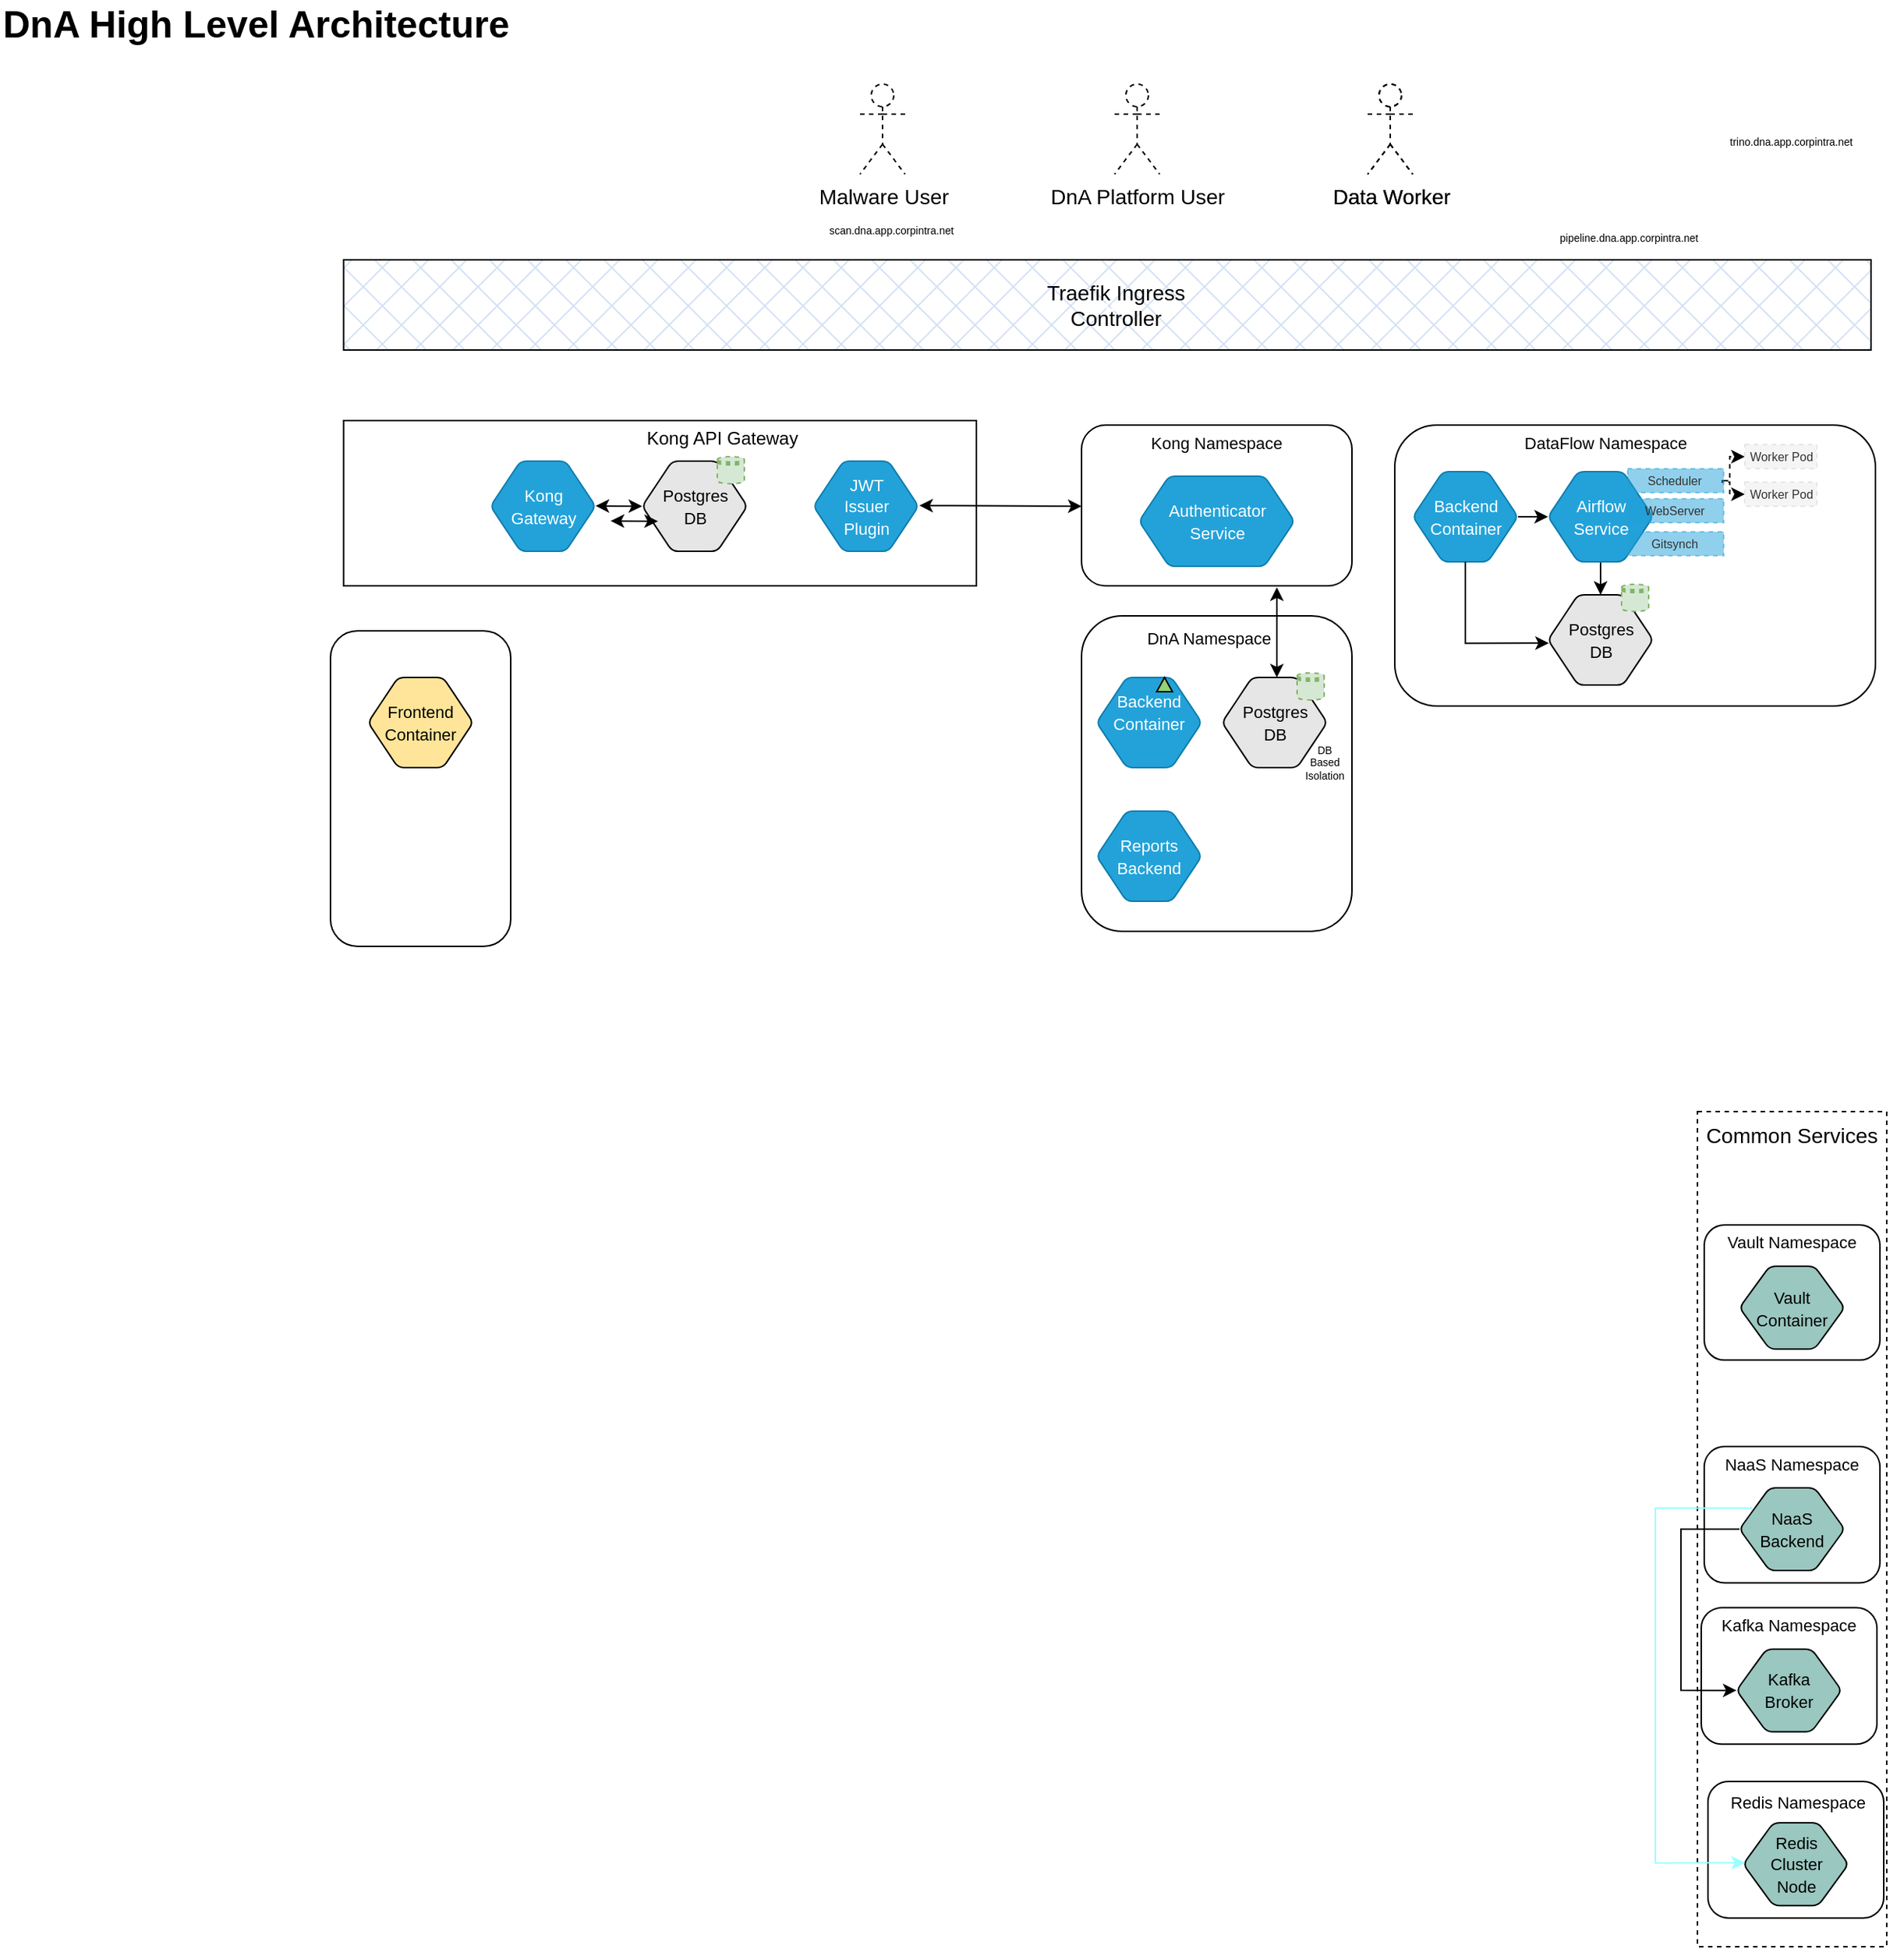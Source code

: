 <mxfile version="26.2.14">
  <diagram name="Page-1" id="-J5B05f3HgKwEMItQhWp">
    <mxGraphModel dx="1131" dy="684" grid="1" gridSize="10" guides="1" tooltips="1" connect="1" arrows="1" fold="1" page="1" pageScale="1" pageWidth="827" pageHeight="1169" math="0" shadow="0">
      <root>
        <mxCell id="0" />
        <mxCell id="1" parent="0" />
        <mxCell id="bbSI7N7z66_PzIwSuyZO-147" value="" style="rounded=1;whiteSpace=wrap;html=1;" vertex="1" parent="1">
          <mxGeometry x="938.5" y="293" width="320" height="187" as="geometry" />
        </mxCell>
        <mxCell id="bbSI7N7z66_PzIwSuyZO-57" value="" style="rounded=0;whiteSpace=wrap;html=1;strokeColor=light-dark(#000000,#0B540F);" vertex="1" parent="1">
          <mxGeometry x="238.75" y="290" width="421.25" height="110" as="geometry" />
        </mxCell>
        <mxCell id="bbSI7N7z66_PzIwSuyZO-1" value="&lt;b style=&quot;font-size: 25px;&quot;&gt;DnA High Level Architecture&lt;/b&gt;" style="text;html=1;strokeColor=none;fillColor=none;align=left;verticalAlign=middle;whiteSpace=wrap;rounded=0;fontColor=#000000;fontSize=25;" vertex="1" parent="1">
          <mxGeometry x="10" y="10" width="375" height="30" as="geometry" />
        </mxCell>
        <mxCell id="bbSI7N7z66_PzIwSuyZO-2" value="" style="group;dashed=1;" vertex="1" connectable="0" parent="1">
          <mxGeometry x="1140" y="750" width="136.5" height="556" as="geometry" />
        </mxCell>
        <mxCell id="bbSI7N7z66_PzIwSuyZO-3" value="" style="rounded=0;whiteSpace=wrap;html=1;fontSize=14;fontColor=#000000;strokeColor=#000000;fillColor=none;dashed=1;" vertex="1" parent="bbSI7N7z66_PzIwSuyZO-2">
          <mxGeometry width="126" height="556" as="geometry" />
        </mxCell>
        <mxCell id="bbSI7N7z66_PzIwSuyZO-4" value="Common Services" style="text;html=1;strokeColor=none;fillColor=none;align=center;verticalAlign=middle;whiteSpace=wrap;rounded=0;fontSize=14;fontColor=#000000;" vertex="1" parent="bbSI7N7z66_PzIwSuyZO-2">
          <mxGeometry x="2" y="2.719" width="122" height="27.525" as="geometry" />
        </mxCell>
        <mxCell id="bbSI7N7z66_PzIwSuyZO-5" value="" style="rounded=1;whiteSpace=wrap;html=1;" vertex="1" parent="bbSI7N7z66_PzIwSuyZO-2">
          <mxGeometry x="4.5" y="75.521" width="117" height="89.914" as="geometry" />
        </mxCell>
        <mxCell id="bbSI7N7z66_PzIwSuyZO-6" value="Vault Namespace" style="text;html=1;strokeColor=none;fillColor=none;align=center;verticalAlign=middle;whiteSpace=wrap;rounded=0;fontSize=11;fontColor=#000000;" vertex="1" parent="bbSI7N7z66_PzIwSuyZO-2">
          <mxGeometry x="-7" y="73.686" width="140" height="27.525" as="geometry" />
        </mxCell>
        <mxCell id="bbSI7N7z66_PzIwSuyZO-7" value="" style="group" vertex="1" connectable="0" parent="bbSI7N7z66_PzIwSuyZO-2">
          <mxGeometry x="28" y="103.046" width="70" height="55.05" as="geometry" />
        </mxCell>
        <object c4Container="FECOntainer" label="&lt;font style=&quot;font-size: 16px&quot;&gt;&lt;b&gt;%c4Type%&lt;/font&gt;&lt;div&gt;[%c4Container%:&amp;nbsp;%c4Technology%]&lt;/div&gt;&lt;br&gt;&lt;div&gt;&lt;font style=&quot;font-size: 11px&quot;&gt;&lt;font color=&quot;#E6E6E6&quot;&gt;%c4Description%&lt;/font&gt;&lt;/div&gt;" id="bbSI7N7z66_PzIwSuyZO-8">
          <mxCell style="shape=hexagon;size=20;perimeter=hexagonPerimeter2;whiteSpace=wrap;html=1;fixedSize=1;rounded=1;labelBackgroundColor=none;fillColor=#9AC7BF;fontSize=12;fontColor=#ffffff;align=center;strokeColor=#000000;metaEdit=1;points=[[0.5,0,0],[1,0.25,0],[1,0.5,0],[1,0.75,0],[0.5,1,0],[0,0.75,0],[0,0.5,0],[0,0.25,0]];resizable=1;arcSize=8;noLabel=1;container=0;" vertex="1" parent="bbSI7N7z66_PzIwSuyZO-7">
            <mxGeometry width="70" height="55.05" as="geometry" />
          </mxCell>
        </object>
        <mxCell id="bbSI7N7z66_PzIwSuyZO-9" value="&lt;font style=&quot;font-size: 11px;&quot;&gt;Vault Container&lt;/font&gt;" style="text;html=1;strokeColor=none;fillColor=none;align=center;verticalAlign=middle;whiteSpace=wrap;rounded=0;container=0;fontColor=#000000;" vertex="1" parent="bbSI7N7z66_PzIwSuyZO-7">
          <mxGeometry x="5" y="13.762" width="60" height="27.525" as="geometry" />
        </mxCell>
        <mxCell id="bbSI7N7z66_PzIwSuyZO-10" value="" style="rounded=1;whiteSpace=wrap;html=1;" vertex="1" parent="bbSI7N7z66_PzIwSuyZO-2">
          <mxGeometry x="4.5" y="222.95" width="117" height="90.832" as="geometry" />
        </mxCell>
        <mxCell id="bbSI7N7z66_PzIwSuyZO-11" value="NaaS Namespace" style="text;html=1;strokeColor=none;fillColor=none;align=center;verticalAlign=middle;whiteSpace=wrap;rounded=0;fontSize=11;fontColor=#000000;" vertex="1" parent="bbSI7N7z66_PzIwSuyZO-2">
          <mxGeometry x="-7" y="221.116" width="140" height="27.525" as="geometry" />
        </mxCell>
        <mxCell id="bbSI7N7z66_PzIwSuyZO-12" value="" style="group" vertex="1" connectable="0" parent="bbSI7N7z66_PzIwSuyZO-2">
          <mxGeometry x="28" y="250.475" width="70" height="55.05" as="geometry" />
        </mxCell>
        <object c4Container="FECOntainer" label="&lt;font style=&quot;font-size: 16px&quot;&gt;&lt;b&gt;%c4Type%&lt;/font&gt;&lt;div&gt;[%c4Container%:&amp;nbsp;%c4Technology%]&lt;/div&gt;&lt;br&gt;&lt;div&gt;&lt;font style=&quot;font-size: 11px&quot;&gt;&lt;font color=&quot;#E6E6E6&quot;&gt;%c4Description%&lt;/font&gt;&lt;/div&gt;" id="bbSI7N7z66_PzIwSuyZO-13">
          <mxCell style="shape=hexagon;size=20;perimeter=hexagonPerimeter2;whiteSpace=wrap;html=1;fixedSize=1;rounded=1;labelBackgroundColor=none;fillColor=#9AC7BF;fontSize=12;fontColor=#ffffff;align=center;strokeColor=#000000;metaEdit=1;points=[[0.5,0,0],[1,0.25,0],[1,0.5,0],[1,0.75,0],[0.5,1,0],[0,0.75,0],[0,0.5,0],[0,0.25,0]];resizable=1;arcSize=8;noLabel=1;container=0;" vertex="1" parent="bbSI7N7z66_PzIwSuyZO-12">
            <mxGeometry width="70" height="55.05" as="geometry" />
          </mxCell>
        </object>
        <mxCell id="bbSI7N7z66_PzIwSuyZO-14" value="&lt;font style=&quot;font-size: 11px;&quot;&gt;NaaS Backend&lt;/font&gt;" style="text;html=1;strokeColor=none;fillColor=none;align=center;verticalAlign=middle;whiteSpace=wrap;rounded=0;container=0;fontColor=#000000;" vertex="1" parent="bbSI7N7z66_PzIwSuyZO-12">
          <mxGeometry x="5" y="13.762" width="60" height="27.525" as="geometry" />
        </mxCell>
        <mxCell id="bbSI7N7z66_PzIwSuyZO-15" value="" style="rounded=1;whiteSpace=wrap;html=1;" vertex="1" parent="bbSI7N7z66_PzIwSuyZO-2">
          <mxGeometry x="2.5" y="330.297" width="117" height="90.832" as="geometry" />
        </mxCell>
        <mxCell id="bbSI7N7z66_PzIwSuyZO-16" value="Kafka Namespace" style="text;html=1;strokeColor=none;fillColor=none;align=center;verticalAlign=middle;whiteSpace=wrap;rounded=0;fontSize=11;fontColor=#000000;" vertex="1" parent="bbSI7N7z66_PzIwSuyZO-2">
          <mxGeometry x="-9" y="328.462" width="140" height="27.525" as="geometry" />
        </mxCell>
        <mxCell id="bbSI7N7z66_PzIwSuyZO-17" value="" style="group" vertex="1" connectable="0" parent="bbSI7N7z66_PzIwSuyZO-2">
          <mxGeometry x="26" y="357.822" width="70" height="55.05" as="geometry" />
        </mxCell>
        <object c4Container="FECOntainer" label="&lt;font style=&quot;font-size: 16px&quot;&gt;&lt;b&gt;%c4Type%&lt;/font&gt;&lt;div&gt;[%c4Container%:&amp;nbsp;%c4Technology%]&lt;/div&gt;&lt;br&gt;&lt;div&gt;&lt;font style=&quot;font-size: 11px&quot;&gt;&lt;font color=&quot;#E6E6E6&quot;&gt;%c4Description%&lt;/font&gt;&lt;/div&gt;" id="bbSI7N7z66_PzIwSuyZO-18">
          <mxCell style="shape=hexagon;size=20;perimeter=hexagonPerimeter2;whiteSpace=wrap;html=1;fixedSize=1;rounded=1;labelBackgroundColor=none;fillColor=#9AC7BF;fontSize=12;fontColor=#ffffff;align=center;strokeColor=#000000;metaEdit=1;points=[[0.5,0,0],[1,0.25,0],[1,0.5,0],[1,0.75,0],[0.5,1,0],[0,0.75,0],[0,0.5,0],[0,0.25,0]];resizable=1;arcSize=8;noLabel=1;container=0;" vertex="1" parent="bbSI7N7z66_PzIwSuyZO-17">
            <mxGeometry width="70" height="55.05" as="geometry" />
          </mxCell>
        </object>
        <mxCell id="bbSI7N7z66_PzIwSuyZO-19" value="&lt;font style=&quot;font-size: 11px;&quot;&gt;Kafka Broker&lt;/font&gt;" style="text;html=1;strokeColor=none;fillColor=none;align=center;verticalAlign=middle;whiteSpace=wrap;rounded=0;container=0;fontColor=#000000;" vertex="1" parent="bbSI7N7z66_PzIwSuyZO-17">
          <mxGeometry x="5" y="13.762" width="60" height="27.525" as="geometry" />
        </mxCell>
        <mxCell id="bbSI7N7z66_PzIwSuyZO-20" style="edgeStyle=orthogonalEdgeStyle;rounded=0;orthogonalLoop=1;jettySize=auto;html=1;entryX=0;entryY=0.5;entryDx=0;entryDy=0;fontSize=14;fontColor=#000000;exitX=0;exitY=0.5;exitDx=0;exitDy=0;exitPerimeter=0;entryPerimeter=0;" edge="1" parent="bbSI7N7z66_PzIwSuyZO-2" source="bbSI7N7z66_PzIwSuyZO-13" target="bbSI7N7z66_PzIwSuyZO-18">
          <mxGeometry relative="1" as="geometry">
            <Array as="points">
              <mxPoint x="-11" y="278" />
              <mxPoint x="-11" y="385" />
            </Array>
          </mxGeometry>
        </mxCell>
        <mxCell id="bbSI7N7z66_PzIwSuyZO-21" value="" style="rounded=1;whiteSpace=wrap;html=1;" vertex="1" parent="bbSI7N7z66_PzIwSuyZO-2">
          <mxGeometry x="7" y="445.997" width="117" height="90.832" as="geometry" />
        </mxCell>
        <mxCell id="bbSI7N7z66_PzIwSuyZO-22" value="" style="group" vertex="1" connectable="0" parent="bbSI7N7z66_PzIwSuyZO-2">
          <mxGeometry x="30.5" y="473.522" width="70" height="55.05" as="geometry" />
        </mxCell>
        <object c4Container="FECOntainer" label="&lt;font style=&quot;font-size: 16px&quot;&gt;&lt;b&gt;%c4Type%&lt;/font&gt;&lt;div&gt;[%c4Container%:&amp;nbsp;%c4Technology%]&lt;/div&gt;&lt;br&gt;&lt;div&gt;&lt;font style=&quot;font-size: 11px&quot;&gt;&lt;font color=&quot;#E6E6E6&quot;&gt;%c4Description%&lt;/font&gt;&lt;/div&gt;" id="bbSI7N7z66_PzIwSuyZO-23">
          <mxCell style="shape=hexagon;size=20;perimeter=hexagonPerimeter2;whiteSpace=wrap;html=1;fixedSize=1;rounded=1;labelBackgroundColor=none;fillColor=#9AC7BF;fontSize=12;fontColor=#ffffff;align=center;strokeColor=#000000;metaEdit=1;points=[[0.5,0,0],[1,0.25,0],[1,0.5,0],[1,0.75,0],[0.5,1,0],[0,0.75,0],[0,0.5,0],[0,0.25,0]];resizable=1;arcSize=8;noLabel=1;container=0;" vertex="1" parent="bbSI7N7z66_PzIwSuyZO-22">
            <mxGeometry width="70" height="55.05" as="geometry" />
          </mxCell>
        </object>
        <mxCell id="bbSI7N7z66_PzIwSuyZO-24" value="&lt;font style=&quot;font-size: 11px;&quot;&gt;Redis Cluster Node&lt;/font&gt;" style="text;html=1;strokeColor=none;fillColor=none;align=center;verticalAlign=middle;whiteSpace=wrap;rounded=0;container=0;fontColor=#000000;" vertex="1" parent="bbSI7N7z66_PzIwSuyZO-22">
          <mxGeometry x="5" y="13.762" width="60" height="27.525" as="geometry" />
        </mxCell>
        <mxCell id="bbSI7N7z66_PzIwSuyZO-25" value="Redis Namespace" style="text;html=1;strokeColor=none;fillColor=none;align=center;verticalAlign=middle;whiteSpace=wrap;rounded=0;fontSize=11;fontColor=#000000;" vertex="1" parent="bbSI7N7z66_PzIwSuyZO-2">
          <mxGeometry x="-3.5" y="445.992" width="140" height="27.525" as="geometry" />
        </mxCell>
        <mxCell id="bbSI7N7z66_PzIwSuyZO-26" style="edgeStyle=orthogonalEdgeStyle;rounded=0;orthogonalLoop=1;jettySize=auto;html=1;exitX=0.11;exitY=0.225;exitDx=0;exitDy=0;entryX=0.017;entryY=0.484;entryDx=0;entryDy=0;fontSize=7;strokeColor=#99FFFF;entryPerimeter=0;exitPerimeter=0;" edge="1" parent="bbSI7N7z66_PzIwSuyZO-2" source="bbSI7N7z66_PzIwSuyZO-13" target="bbSI7N7z66_PzIwSuyZO-23">
          <mxGeometry relative="1" as="geometry">
            <Array as="points">
              <mxPoint x="36" y="264" />
              <mxPoint x="-28" y="264" />
              <mxPoint x="-28" y="500" />
            </Array>
          </mxGeometry>
        </mxCell>
        <mxCell id="bbSI7N7z66_PzIwSuyZO-41" value="" style="group" vertex="1" connectable="0" parent="1">
          <mxGeometry x="238.75" y="183" width="1028.5" height="60" as="geometry" />
        </mxCell>
        <mxCell id="bbSI7N7z66_PzIwSuyZO-42" value="Tra" style="rounded=0;whiteSpace=wrap;html=1;fontSize=11;fontColor=#FFFFFF;fillColor=#D4E1F5;fillStyle=cross-hatch;" vertex="1" parent="bbSI7N7z66_PzIwSuyZO-41">
          <mxGeometry width="1016.798" height="60" as="geometry" />
        </mxCell>
        <mxCell id="bbSI7N7z66_PzIwSuyZO-43" value="&lt;font color=&quot;#000000&quot; style=&quot;font-size: 14px;&quot;&gt;Traefik Ingress Controller&lt;/font&gt;" style="text;html=1;strokeColor=none;fillColor=none;align=center;verticalAlign=middle;whiteSpace=wrap;rounded=0;fontSize=14;fontColor=#FFFFFF;" vertex="1" parent="bbSI7N7z66_PzIwSuyZO-41">
          <mxGeometry x="440.476" y="15" width="147.549" height="30" as="geometry" />
        </mxCell>
        <mxCell id="bbSI7N7z66_PzIwSuyZO-44" value="" style="group" vertex="1" connectable="0" parent="1">
          <mxGeometry x="582.5" y="66" width="368" height="60" as="geometry" />
        </mxCell>
        <mxCell id="bbSI7N7z66_PzIwSuyZO-45" value="DnA Platform User" style="shape=umlActor;verticalLabelPosition=bottom;verticalAlign=top;html=1;outlineConnect=0;dashed=1;fontSize=14;fontColor=#000000;strokeColor=#000000;fillColor=none;" vertex="1" parent="bbSI7N7z66_PzIwSuyZO-44">
          <mxGeometry x="169.5" width="30" height="60" as="geometry" />
        </mxCell>
        <mxCell id="bbSI7N7z66_PzIwSuyZO-46" value="Data Worker" style="shape=umlActor;verticalLabelPosition=bottom;verticalAlign=top;html=1;outlineConnect=0;dashed=1;fontSize=14;fontColor=#000000;strokeColor=#000000;fillColor=none;" vertex="1" parent="bbSI7N7z66_PzIwSuyZO-44">
          <mxGeometry x="338" width="30" height="60" as="geometry" />
        </mxCell>
        <mxCell id="bbSI7N7z66_PzIwSuyZO-47" value="Malware User" style="shape=umlActor;verticalLabelPosition=bottom;verticalAlign=top;html=1;outlineConnect=0;dashed=1;fontSize=14;fontColor=#000000;strokeColor=#000000;fillColor=none;" vertex="1" parent="bbSI7N7z66_PzIwSuyZO-44">
          <mxGeometry width="30" height="60" as="geometry" />
        </mxCell>
        <mxCell id="bbSI7N7z66_PzIwSuyZO-49" value="pipeline.dna.app.corpintra.net" style="text;html=1;strokeColor=none;fillColor=none;align=center;verticalAlign=middle;whiteSpace=wrap;rounded=0;fontSize=7;" vertex="1" parent="1">
          <mxGeometry x="1077" y="159.67" width="35" height="18" as="geometry" />
        </mxCell>
        <mxCell id="bbSI7N7z66_PzIwSuyZO-51" value="trino.dna.app.corpintra.net" style="text;html=1;strokeColor=none;fillColor=none;align=center;verticalAlign=middle;whiteSpace=wrap;rounded=0;fontSize=7;" vertex="1" parent="1">
          <mxGeometry x="1185" y="96" width="35" height="18" as="geometry" />
        </mxCell>
        <mxCell id="bbSI7N7z66_PzIwSuyZO-52" value="scan.dna.app.corpintra.net" style="text;html=1;strokeColor=none;fillColor=none;align=center;verticalAlign=middle;whiteSpace=wrap;rounded=0;fontSize=7;" vertex="1" parent="1">
          <mxGeometry x="586" y="155" width="35" height="18" as="geometry" />
        </mxCell>
        <mxCell id="bbSI7N7z66_PzIwSuyZO-40" value="" style="group" vertex="1" connectable="0" parent="1">
          <mxGeometry x="540" y="290" width="206" height="93" as="geometry" />
        </mxCell>
        <mxCell id="bbSI7N7z66_PzIwSuyZO-31" value="" style="group" vertex="1" connectable="0" parent="bbSI7N7z66_PzIwSuyZO-40">
          <mxGeometry x="11.5" y="27" width="70" height="60" as="geometry" />
        </mxCell>
        <object c4Container="FECOntainer" label="&lt;font style=&quot;font-size: 16px&quot;&gt;&lt;b&gt;%c4Type%&lt;/font&gt;&lt;div&gt;[%c4Container%:&amp;nbsp;%c4Technology%]&lt;/div&gt;&lt;br&gt;&lt;div&gt;&lt;font style=&quot;font-size: 11px&quot;&gt;&lt;font color=&quot;#E6E6E6&quot;&gt;%c4Description%&lt;/font&gt;&lt;/div&gt;" id="bbSI7N7z66_PzIwSuyZO-32">
          <mxCell style="shape=hexagon;size=20;perimeter=hexagonPerimeter2;whiteSpace=wrap;html=1;fixedSize=1;rounded=1;labelBackgroundColor=none;fillColor=#23A2D9;fontSize=12;fontColor=#ffffff;align=center;strokeColor=#0E7DAD;metaEdit=1;points=[[0.5,0,0],[1,0.25,0],[1,0.5,0],[1,0.75,0],[0.5,1,0],[0,0.75,0],[0,0.5,0],[0,0.25,0]];resizable=1;arcSize=8;noLabel=1;" vertex="1" parent="bbSI7N7z66_PzIwSuyZO-31">
            <mxGeometry width="70" height="60" as="geometry" />
          </mxCell>
        </object>
        <mxCell id="bbSI7N7z66_PzIwSuyZO-33" value="&lt;font color=&quot;#ffffff&quot;&gt;&lt;span style=&quot;font-size: 11px;&quot;&gt;JWT&lt;br&gt;&lt;/span&gt;&lt;/font&gt;&lt;div&gt;&lt;font color=&quot;#ffffff&quot;&gt;&lt;span style=&quot;font-size: 11px;&quot;&gt;Issuer&lt;/span&gt;&lt;/font&gt;&lt;/div&gt;&lt;div&gt;&lt;font color=&quot;#ffffff&quot;&gt;&lt;span style=&quot;font-size: 11px;&quot;&gt;Plugin&lt;/span&gt;&lt;/font&gt;&lt;/div&gt;" style="text;html=1;strokeColor=none;fillColor=none;align=center;verticalAlign=middle;whiteSpace=wrap;rounded=0;" vertex="1" parent="bbSI7N7z66_PzIwSuyZO-31">
          <mxGeometry x="5" y="15" width="60" height="30" as="geometry" />
        </mxCell>
        <mxCell id="bbSI7N7z66_PzIwSuyZO-85" value="" style="endArrow=classic;startArrow=classic;html=1;rounded=0;" edge="1" parent="bbSI7N7z66_PzIwSuyZO-40">
          <mxGeometry width="50" height="50" relative="1" as="geometry">
            <mxPoint x="82" y="56.55" as="sourcePoint" />
            <mxPoint x="190" y="57" as="targetPoint" />
          </mxGeometry>
        </mxCell>
        <mxCell id="bbSI7N7z66_PzIwSuyZO-61" value="" style="group" vertex="1" connectable="0" parent="1">
          <mxGeometry x="325" y="290" width="235.5" height="93" as="geometry" />
        </mxCell>
        <mxCell id="bbSI7N7z66_PzIwSuyZO-62" value="" style="group" vertex="1" connectable="0" parent="bbSI7N7z66_PzIwSuyZO-61">
          <mxGeometry x="11.5" y="27" width="70" height="60" as="geometry" />
        </mxCell>
        <object c4Container="FECOntainer" label="&lt;font style=&quot;font-size: 16px&quot;&gt;&lt;b&gt;%c4Type%&lt;/font&gt;&lt;div&gt;[%c4Container%:&amp;nbsp;%c4Technology%]&lt;/div&gt;&lt;br&gt;&lt;div&gt;&lt;font style=&quot;font-size: 11px&quot;&gt;&lt;font color=&quot;#E6E6E6&quot;&gt;%c4Description%&lt;/font&gt;&lt;/div&gt;" id="bbSI7N7z66_PzIwSuyZO-63">
          <mxCell style="shape=hexagon;size=20;perimeter=hexagonPerimeter2;whiteSpace=wrap;html=1;fixedSize=1;rounded=1;labelBackgroundColor=none;fillColor=#23A2D9;fontSize=12;fontColor=#ffffff;align=center;strokeColor=#0E7DAD;metaEdit=1;points=[[0.5,0,0],[1,0.25,0],[1,0.5,0],[1,0.75,0],[0.5,1,0],[0,0.75,0],[0,0.5,0],[0,0.25,0]];resizable=1;arcSize=8;noLabel=1;" vertex="1" parent="bbSI7N7z66_PzIwSuyZO-62">
            <mxGeometry width="70" height="60" as="geometry" />
          </mxCell>
        </object>
        <mxCell id="bbSI7N7z66_PzIwSuyZO-64" value="&lt;font color=&quot;#ffffff&quot;&gt;&lt;span style=&quot;font-size: 11px;&quot;&gt;Kong Gateway&lt;/span&gt;&lt;/font&gt;" style="text;html=1;strokeColor=none;fillColor=none;align=center;verticalAlign=middle;whiteSpace=wrap;rounded=0;" vertex="1" parent="bbSI7N7z66_PzIwSuyZO-62">
          <mxGeometry x="5" y="15" width="60" height="30" as="geometry" />
        </mxCell>
        <mxCell id="bbSI7N7z66_PzIwSuyZO-65" value="" style="group" vertex="1" connectable="0" parent="bbSI7N7z66_PzIwSuyZO-61">
          <mxGeometry x="112.5" y="27" width="70" height="60" as="geometry" />
        </mxCell>
        <object c4Container="FECOntainer" label="&lt;font style=&quot;font-size: 16px&quot;&gt;&lt;b&gt;%c4Type%&lt;/font&gt;&lt;div&gt;[%c4Container%:&amp;nbsp;%c4Technology%]&lt;/div&gt;&lt;br&gt;&lt;div&gt;&lt;font style=&quot;font-size: 11px&quot;&gt;&lt;font color=&quot;#E6E6E6&quot;&gt;%c4Description%&lt;/font&gt;&lt;/div&gt;" id="bbSI7N7z66_PzIwSuyZO-66">
          <mxCell style="shape=hexagon;size=20;perimeter=hexagonPerimeter2;whiteSpace=wrap;html=1;fixedSize=1;rounded=1;labelBackgroundColor=none;fillColor=#E6E6E6;fontSize=12;fontColor=#ffffff;align=center;strokeColor=#000000;metaEdit=1;points=[[0.5,0,0],[1,0.25,0],[1,0.5,0],[1,0.75,0],[0.5,1,0],[0,0.75,0],[0,0.5,0],[0,0.25,0]];resizable=1;arcSize=8;noLabel=1;container=0;" vertex="1" parent="bbSI7N7z66_PzIwSuyZO-65">
            <mxGeometry width="70" height="60" as="geometry" />
          </mxCell>
        </object>
        <mxCell id="bbSI7N7z66_PzIwSuyZO-67" value="&lt;font style=&quot;font-size: 11px;&quot;&gt;Postgres DB&lt;/font&gt;" style="text;html=1;strokeColor=none;fillColor=none;align=center;verticalAlign=middle;whiteSpace=wrap;rounded=0;container=0;" vertex="1" parent="bbSI7N7z66_PzIwSuyZO-65">
          <mxGeometry x="5" y="15" width="60" height="30" as="geometry" />
        </mxCell>
        <mxCell id="bbSI7N7z66_PzIwSuyZO-68" value="" style="shape=datastore;whiteSpace=wrap;html=1;dashed=1;fontSize=8;strokeColor=#82b366;fillColor=#d5e8d4;" vertex="1" parent="bbSI7N7z66_PzIwSuyZO-65">
          <mxGeometry x="50" y="-3" width="18" height="18" as="geometry" />
        </mxCell>
        <mxCell id="bbSI7N7z66_PzIwSuyZO-34" value="Kong API Gateway" style="text;html=1;strokeColor=none;fillColor=none;align=center;verticalAlign=middle;whiteSpace=wrap;rounded=0;fontSize=12;fontColor=#000000;" vertex="1" parent="bbSI7N7z66_PzIwSuyZO-61">
          <mxGeometry x="95.5" y="-3" width="140" height="30" as="geometry" />
        </mxCell>
        <mxCell id="bbSI7N7z66_PzIwSuyZO-107" value="&lt;span style=&quot;color: rgba(0, 0, 0, 0); font-family: monospace; font-size: 0px; text-align: start; background-color: rgb(27, 29, 30);&quot;&gt;%3CmxGraphModel%3E%3Croot%3E%3CmxCell%20id%3D%220%22%2F%3E%3CmxCell%20id%3D%221%22%20parent%3D%220%22%2F%3E%3CmxCell%20id%3D%222%22%20value%3D%22%22%20style%3D%22group%22%20vertex%3D%221%22%20connectable%3D%220%22%20parent%3D%221%22%3E%3CmxGeometry%20x%3D%22551.5%22%20y%3D%22317%22%20width%3D%2270%22%20height%3D%2260%22%20as%3D%22geometry%22%2F%3E%3C%2FmxCell%3E%3Cobject%20c4Container%3D%22FECOntainer%22%20label%3D%22%26lt%3Bfont%20style%3D%26quot%3Bfont-size%3A%2016px%26quot%3B%26gt%3B%26lt%3Bb%26gt%3B%25c4Type%25%26lt%3B%2Ffont%26gt%3B%26lt%3Bdiv%26gt%3B%5B%25c4Container%25%3A%26amp%3Bnbsp%3B%25c4Technology%25%5D%26lt%3B%2Fdiv%26gt%3B%26lt%3Bbr%26gt%3B%26lt%3Bdiv%26gt%3B%26lt%3Bfont%20style%3D%26quot%3Bfont-size%3A%2011px%26quot%3B%26gt%3B%26lt%3Bfont%20color%3D%26quot%3B%23E6E6E6%26quot%3B%26gt%3B%25c4Description%25%26lt%3B%2Ffont%26gt%3B%26lt%3B%2Fdiv%26gt%3B%22%20id%3D%223%22%3E%3CmxCell%20style%3D%22shape%3Dhexagon%3Bsize%3D20%3Bperimeter%3DhexagonPerimeter2%3BwhiteSpace%3Dwrap%3Bhtml%3D1%3BfixedSize%3D1%3Brounded%3D1%3BlabelBackgroundColor%3Dnone%3BfillColor%3D%2323A2D9%3BfontSize%3D12%3BfontColor%3D%23ffffff%3Balign%3Dcenter%3BstrokeColor%3D%230E7DAD%3BmetaEdit%3D1%3Bpoints%3D%5B%5B0.5%2C0%2C0%5D%2C%5B1%2C0.25%2C0%5D%2C%5B1%2C0.5%2C0%5D%2C%5B1%2C0.75%2C0%5D%2C%5B0.5%2C1%2C0%5D%2C%5B0%2C0.75%2C0%5D%2C%5B0%2C0.5%2C0%5D%2C%5B0%2C0.25%2C0%5D%5D%3Bresizable%3D1%3BarcSize%3D8%3BnoLabel%3D1%3B%22%20vertex%3D%221%22%20parent%3D%222%22%3E%3CmxGeometry%20width%3D%2270%22%20height%3D%2260%22%20as%3D%22geometry%22%2F%3E%3C%2FmxCell%3E%3C%2Fobject%3E%3CmxCell%20id%3D%224%22%20value%3D%22%26lt%3Bfont%20color%3D%26quot%3B%23ffffff%26quot%3B%26gt%3B%26lt%3Bspan%20style%3D%26quot%3Bfont-size%3A%2011px%3B%26quot%3B%26gt%3BJWT%26lt%3Bbr%26gt%3B%26lt%3B%2Fspan%26gt%3B%26lt%3B%2Ffont%26gt%3B%26lt%3Bdiv%26gt%3B%26lt%3Bfont%20color%3D%26quot%3B%23ffffff%26quot%3B%26gt%3B%26lt%3Bspan%20style%3D%26quot%3Bfont-size%3A%2011px%3B%26quot%3B%26gt%3BIssuer%26lt%3B%2Fspan%26gt%3B%26lt%3B%2Ffont%26gt%3B%26lt%3B%2Fdiv%26gt%3B%26lt%3Bdiv%26gt%3B%26lt%3Bfont%20color%3D%26quot%3B%23ffffff%26quot%3B%26gt%3B%26lt%3Bspan%20style%3D%26quot%3Bfont-size%3A%2011px%3B%26quot%3B%26gt%3BPlugin%26lt%3B%2Fspan%26gt%3B%26lt%3B%2Ffont%26gt%3B%26lt%3B%2Fdiv%26gt%3B%22%20style%3D%22text%3Bhtml%3D1%3BstrokeColor%3Dnone%3BfillColor%3Dnone%3Balign%3Dcenter%3BverticalAlign%3Dmiddle%3BwhiteSpace%3Dwrap%3Brounded%3D0%3B%22%20vertex%3D%221%22%20parent%3D%222%22%3E%3CmxGeometry%20x%3D%225%22%20y%3D%2215%22%20width%3D%2260%22%20height%3D%2230%22%20as%3D%22geometry%22%2F%3E%3C%2FmxCell%3E%3C%2Froot%3E%3C%2FmxGraphModel%3E&lt;/span&gt;" style="endArrow=classic;startArrow=classic;html=1;rounded=0;entryX=0;entryY=0.5;entryDx=0;entryDy=0;entryPerimeter=0;" edge="1" parent="bbSI7N7z66_PzIwSuyZO-61" target="bbSI7N7z66_PzIwSuyZO-66">
          <mxGeometry width="50" height="50" relative="1" as="geometry">
            <mxPoint x="81.5" y="56.8" as="sourcePoint" />
            <mxPoint x="111.5" y="56.8" as="targetPoint" />
          </mxGeometry>
        </mxCell>
        <mxCell id="bbSI7N7z66_PzIwSuyZO-79" value="" style="rounded=1;whiteSpace=wrap;html=1;" vertex="1" parent="1">
          <mxGeometry x="730" y="293" width="180" height="107" as="geometry" />
        </mxCell>
        <mxCell id="bbSI7N7z66_PzIwSuyZO-80" value="" style="group" vertex="1" connectable="0" parent="1">
          <mxGeometry x="768.25" y="327" width="103.5" height="60" as="geometry" />
        </mxCell>
        <object c4Container="FECOntainer" label="&lt;font style=&quot;font-size: 16px&quot;&gt;&lt;b&gt;%c4Type%&lt;/font&gt;&lt;div&gt;[%c4Container%:&amp;nbsp;%c4Technology%]&lt;/div&gt;&lt;br&gt;&lt;div&gt;&lt;font style=&quot;font-size: 11px&quot;&gt;&lt;font color=&quot;#E6E6E6&quot;&gt;%c4Description%&lt;/font&gt;&lt;/div&gt;" id="bbSI7N7z66_PzIwSuyZO-81">
          <mxCell style="shape=hexagon;size=20;perimeter=hexagonPerimeter2;whiteSpace=wrap;html=1;fixedSize=1;rounded=1;labelBackgroundColor=none;fillColor=#23A2D9;fontSize=12;fontColor=#ffffff;align=center;strokeColor=#0E7DAD;metaEdit=1;points=[[0.5,0,0],[1,0.25,0],[1,0.5,0],[1,0.75,0],[0.5,1,0],[0,0.75,0],[0,0.5,0],[0,0.25,0]];resizable=1;arcSize=8;noLabel=1;" vertex="1" parent="bbSI7N7z66_PzIwSuyZO-80">
            <mxGeometry width="103.5" height="60" as="geometry" />
          </mxCell>
        </object>
        <mxCell id="bbSI7N7z66_PzIwSuyZO-82" value="&lt;font color=&quot;#ffffff&quot; style=&quot;font-size: 11px;&quot;&gt;Authenticator&lt;br&gt;Service&lt;/font&gt;" style="text;html=1;strokeColor=none;fillColor=none;align=center;verticalAlign=middle;whiteSpace=wrap;rounded=0;" vertex="1" parent="bbSI7N7z66_PzIwSuyZO-80">
          <mxGeometry x="7.393" y="15" width="88.714" height="30" as="geometry" />
        </mxCell>
        <mxCell id="bbSI7N7z66_PzIwSuyZO-83" value="Kong Namespace" style="text;html=1;strokeColor=none;fillColor=none;align=center;verticalAlign=middle;whiteSpace=wrap;rounded=0;fontSize=11;fontColor=#000000;" vertex="1" parent="1">
          <mxGeometry x="735" y="290" width="170" height="30" as="geometry" />
        </mxCell>
        <mxCell id="bbSI7N7z66_PzIwSuyZO-87" value="Data Worker" style="shape=umlActor;verticalLabelPosition=bottom;verticalAlign=top;html=1;outlineConnect=0;dashed=1;fontSize=14;fontColor=#000000;strokeColor=#000000;fillColor=none;" vertex="1" parent="1">
          <mxGeometry x="920.5" y="66" width="30" height="60" as="geometry" />
        </mxCell>
        <mxCell id="bbSI7N7z66_PzIwSuyZO-90" value="" style="rounded=1;whiteSpace=wrap;html=1;" vertex="1" parent="1">
          <mxGeometry x="230" y="430" width="120" height="210" as="geometry" />
        </mxCell>
        <mxCell id="bbSI7N7z66_PzIwSuyZO-92" value="" style="group" vertex="1" connectable="0" parent="1">
          <mxGeometry x="720" y="461" width="190" height="169" as="geometry" />
        </mxCell>
        <mxCell id="bbSI7N7z66_PzIwSuyZO-117" value="" style="rounded=1;whiteSpace=wrap;html=1;" vertex="1" parent="bbSI7N7z66_PzIwSuyZO-92">
          <mxGeometry x="10" y="-41" width="180" height="210" as="geometry" />
        </mxCell>
        <object c4Container="FECOntainer" label="&lt;font style=&quot;font-size: 16px&quot;&gt;&lt;b&gt;%c4Type%&lt;/font&gt;&lt;div&gt;[%c4Container%:&amp;nbsp;%c4Technology%]&lt;/div&gt;&lt;br&gt;&lt;div&gt;&lt;font style=&quot;font-size: 11px&quot;&gt;&lt;font color=&quot;#E6E6E6&quot;&gt;%c4Description%&lt;/font&gt;&lt;/div&gt;" id="bbSI7N7z66_PzIwSuyZO-93">
          <mxCell style="shape=hexagon;size=20;perimeter=hexagonPerimeter2;whiteSpace=wrap;html=1;fixedSize=1;rounded=1;labelBackgroundColor=none;fillColor=#23A2D9;fontSize=12;fontColor=#ffffff;align=center;strokeColor=#0E7DAD;metaEdit=1;points=[[0.5,0,0],[1,0.25,0],[1,0.5,0],[1,0.75,0],[0.5,1,0],[0,0.75,0],[0,0.5,0],[0,0.25,0]];resizable=1;arcSize=8;noLabel=1;" vertex="1" parent="bbSI7N7z66_PzIwSuyZO-92">
            <mxGeometry x="20" width="70" height="60" as="geometry" />
          </mxCell>
        </object>
        <mxCell id="bbSI7N7z66_PzIwSuyZO-94" value="&lt;font color=&quot;#ffffff&quot; style=&quot;font-size: 11px;&quot;&gt;Backend Container&lt;/font&gt;" style="text;html=1;strokeColor=none;fillColor=none;align=center;verticalAlign=middle;whiteSpace=wrap;rounded=0;" vertex="1" parent="bbSI7N7z66_PzIwSuyZO-92">
          <mxGeometry x="25" width="60" height="45" as="geometry" />
        </mxCell>
        <mxCell id="bbSI7N7z66_PzIwSuyZO-95" value="" style="triangle;whiteSpace=wrap;html=1;fontSize=7;direction=north;fillColor=#97D077;" vertex="1" parent="bbSI7N7z66_PzIwSuyZO-92">
          <mxGeometry x="60" width="10.5" height="9.5" as="geometry" />
        </mxCell>
        <mxCell id="bbSI7N7z66_PzIwSuyZO-118" value="" style="endArrow=classic;startArrow=classic;html=1;rounded=0;" edge="1" parent="bbSI7N7z66_PzIwSuyZO-92">
          <mxGeometry width="50" height="50" relative="1" as="geometry">
            <mxPoint x="140" as="sourcePoint" />
            <mxPoint x="140" y="-60" as="targetPoint" />
          </mxGeometry>
        </mxCell>
        <object c4Container="FECOntainer" label="&lt;font style=&quot;font-size: 16px&quot;&gt;&lt;b&gt;%c4Type%&lt;/font&gt;&lt;div&gt;[%c4Container%:&amp;nbsp;%c4Technology%]&lt;/div&gt;&lt;br&gt;&lt;div&gt;&lt;font style=&quot;font-size: 11px&quot;&gt;&lt;font color=&quot;#E6E6E6&quot;&gt;%c4Description%&lt;/font&gt;&lt;/div&gt;" id="bbSI7N7z66_PzIwSuyZO-122">
          <mxCell style="shape=hexagon;size=20;perimeter=hexagonPerimeter2;whiteSpace=wrap;html=1;fixedSize=1;rounded=1;labelBackgroundColor=none;fillColor=#23A2D9;fontSize=12;fontColor=#ffffff;align=center;strokeColor=#0E7DAD;metaEdit=1;points=[[0.5,0,0],[1,0.25,0],[1,0.5,0],[1,0.75,0],[0.5,1,0],[0,0.75,0],[0,0.5,0],[0,0.25,0]];resizable=1;arcSize=8;noLabel=1;" vertex="1" parent="bbSI7N7z66_PzIwSuyZO-92">
            <mxGeometry x="20" y="89" width="70" height="60" as="geometry" />
          </mxCell>
        </object>
        <mxCell id="bbSI7N7z66_PzIwSuyZO-123" value="&lt;font color=&quot;#ffffff&quot; style=&quot;font-size: 11px;&quot;&gt;Reports Backend&lt;/font&gt;" style="text;html=1;strokeColor=none;fillColor=none;align=center;verticalAlign=middle;whiteSpace=wrap;rounded=0;" vertex="1" parent="bbSI7N7z66_PzIwSuyZO-92">
          <mxGeometry x="25" y="104" width="60" height="30" as="geometry" />
        </mxCell>
        <mxCell id="bbSI7N7z66_PzIwSuyZO-148" value="DnA Namespace" style="text;html=1;strokeColor=none;fillColor=none;align=center;verticalAlign=middle;whiteSpace=wrap;rounded=0;fontSize=11;fontColor=#000000;" vertex="1" parent="bbSI7N7z66_PzIwSuyZO-92">
          <mxGeometry x="10" y="-41" width="170" height="30" as="geometry" />
        </mxCell>
        <mxCell id="bbSI7N7z66_PzIwSuyZO-96" value="" style="group" vertex="1" connectable="0" parent="1">
          <mxGeometry x="823.5" y="461" width="81.5" height="60" as="geometry" />
        </mxCell>
        <object c4Container="FECOntainer" label="&lt;font style=&quot;font-size: 16px&quot;&gt;&lt;b&gt;%c4Type%&lt;/font&gt;&lt;div&gt;[%c4Container%:&amp;nbsp;%c4Technology%]&lt;/div&gt;&lt;br&gt;&lt;div&gt;&lt;font style=&quot;font-size: 11px&quot;&gt;&lt;font color=&quot;#E6E6E6&quot;&gt;%c4Description%&lt;/font&gt;&lt;/div&gt;" id="bbSI7N7z66_PzIwSuyZO-97">
          <mxCell style="shape=hexagon;size=20;perimeter=hexagonPerimeter2;whiteSpace=wrap;html=1;fixedSize=1;rounded=1;labelBackgroundColor=none;fillColor=#E6E6E6;fontSize=12;fontColor=#ffffff;align=center;strokeColor=#000000;metaEdit=1;points=[[0.5,0,0],[1,0.25,0],[1,0.5,0],[1,0.75,0],[0.5,1,0],[0,0.75,0],[0,0.5,0],[0,0.25,0]];resizable=1;arcSize=8;noLabel=1;container=0;" vertex="1" parent="bbSI7N7z66_PzIwSuyZO-96">
            <mxGeometry width="70" height="60" as="geometry" />
          </mxCell>
        </object>
        <mxCell id="bbSI7N7z66_PzIwSuyZO-98" value="&lt;font style=&quot;font-size: 11px;&quot;&gt;Postgres DB&lt;/font&gt;" style="text;html=1;strokeColor=none;fillColor=none;align=center;verticalAlign=middle;whiteSpace=wrap;rounded=0;container=0;" vertex="1" parent="bbSI7N7z66_PzIwSuyZO-96">
          <mxGeometry x="5" y="15" width="60" height="30" as="geometry" />
        </mxCell>
        <mxCell id="bbSI7N7z66_PzIwSuyZO-99" value="" style="shape=datastore;whiteSpace=wrap;html=1;dashed=1;fontSize=8;strokeColor=#82b366;fillColor=#d5e8d4;" vertex="1" parent="bbSI7N7z66_PzIwSuyZO-96">
          <mxGeometry x="50" y="-3" width="18" height="18" as="geometry" />
        </mxCell>
        <mxCell id="bbSI7N7z66_PzIwSuyZO-100" value="DB &lt;br&gt;Based Isolation" style="text;html=1;strokeColor=none;fillColor=none;align=center;verticalAlign=middle;whiteSpace=wrap;rounded=0;fontSize=7;" vertex="1" parent="bbSI7N7z66_PzIwSuyZO-96">
          <mxGeometry x="46.5" y="48" width="43.5" height="18" as="geometry" />
        </mxCell>
        <mxCell id="bbSI7N7z66_PzIwSuyZO-101" value="" style="group" vertex="1" connectable="0" parent="1">
          <mxGeometry x="255" y="461" width="70" height="60" as="geometry" />
        </mxCell>
        <object c4Container="FECOntainer" label="&lt;font style=&quot;font-size: 16px&quot;&gt;&lt;b&gt;%c4Type%&lt;/font&gt;&lt;div&gt;[%c4Container%:&amp;nbsp;%c4Technology%]&lt;/div&gt;&lt;br&gt;&lt;div&gt;&lt;font style=&quot;font-size: 11px&quot;&gt;&lt;font color=&quot;#E6E6E6&quot;&gt;%c4Description%&lt;/font&gt;&lt;/div&gt;" id="bbSI7N7z66_PzIwSuyZO-102">
          <mxCell style="shape=hexagon;size=20;perimeter=hexagonPerimeter2;whiteSpace=wrap;html=1;fixedSize=1;rounded=1;labelBackgroundColor=none;fillColor=#FFE599;fontSize=12;fontColor=#ffffff;align=center;strokeColor=#000000;metaEdit=1;points=[[0.5,0,0],[1,0.25,0],[1,0.5,0],[1,0.75,0],[0.5,1,0],[0,0.75,0],[0,0.5,0],[0,0.25,0]];resizable=1;arcSize=8;noLabel=1;" vertex="1" parent="bbSI7N7z66_PzIwSuyZO-101">
            <mxGeometry width="70" height="60" as="geometry" />
          </mxCell>
        </object>
        <mxCell id="bbSI7N7z66_PzIwSuyZO-103" value="&lt;font style=&quot;font-size: 11px;&quot;&gt;Frontend Container&lt;/font&gt;" style="text;html=1;strokeColor=none;fillColor=none;align=center;verticalAlign=middle;whiteSpace=wrap;rounded=0;fontColor=#000000;" vertex="1" parent="bbSI7N7z66_PzIwSuyZO-101">
          <mxGeometry x="5" y="15" width="60" height="30" as="geometry" />
        </mxCell>
        <mxCell id="bbSI7N7z66_PzIwSuyZO-119" value="&lt;span style=&quot;color: rgba(0, 0, 0, 0); font-family: monospace; font-size: 0px; text-align: start; background-color: rgb(27, 29, 30);&quot;&gt;%3CmxGraphModel%3E%3Croot%3E%3CmxCell%20id%3D%220%22%2F%3E%3CmxCell%20id%3D%221%22%20parent%3D%220%22%2F%3E%3CmxCell%20id%3D%222%22%20value%3D%22%22%20style%3D%22group%22%20vertex%3D%221%22%20connectable%3D%220%22%20parent%3D%221%22%3E%3CmxGeometry%20x%3D%22551.5%22%20y%3D%22317%22%20width%3D%2270%22%20height%3D%2260%22%20as%3D%22geometry%22%2F%3E%3C%2FmxCell%3E%3Cobject%20c4Container%3D%22FECOntainer%22%20label%3D%22%26lt%3Bfont%20style%3D%26quot%3Bfont-size%3A%2016px%26quot%3B%26gt%3B%26lt%3Bb%26gt%3B%25c4Type%25%26lt%3B%2Ffont%26gt%3B%26lt%3Bdiv%26gt%3B%5B%25c4Container%25%3A%26amp%3Bnbsp%3B%25c4Technology%25%5D%26lt%3B%2Fdiv%26gt%3B%26lt%3Bbr%26gt%3B%26lt%3Bdiv%26gt%3B%26lt%3Bfont%20style%3D%26quot%3Bfont-size%3A%2011px%26quot%3B%26gt%3B%26lt%3Bfont%20color%3D%26quot%3B%23E6E6E6%26quot%3B%26gt%3B%25c4Description%25%26lt%3B%2Ffont%26gt%3B%26lt%3B%2Fdiv%26gt%3B%22%20id%3D%223%22%3E%3CmxCell%20style%3D%22shape%3Dhexagon%3Bsize%3D20%3Bperimeter%3DhexagonPerimeter2%3BwhiteSpace%3Dwrap%3Bhtml%3D1%3BfixedSize%3D1%3Brounded%3D1%3BlabelBackgroundColor%3Dnone%3BfillColor%3D%2323A2D9%3BfontSize%3D12%3BfontColor%3D%23ffffff%3Balign%3Dcenter%3BstrokeColor%3D%230E7DAD%3BmetaEdit%3D1%3Bpoints%3D%5B%5B0.5%2C0%2C0%5D%2C%5B1%2C0.25%2C0%5D%2C%5B1%2C0.5%2C0%5D%2C%5B1%2C0.75%2C0%5D%2C%5B0.5%2C1%2C0%5D%2C%5B0%2C0.75%2C0%5D%2C%5B0%2C0.5%2C0%5D%2C%5B0%2C0.25%2C0%5D%5D%3Bresizable%3D1%3BarcSize%3D8%3BnoLabel%3D1%3B%22%20vertex%3D%221%22%20parent%3D%222%22%3E%3CmxGeometry%20width%3D%2270%22%20height%3D%2260%22%20as%3D%22geometry%22%2F%3E%3C%2FmxCell%3E%3C%2Fobject%3E%3CmxCell%20id%3D%224%22%20value%3D%22%26lt%3Bfont%20color%3D%26quot%3B%23ffffff%26quot%3B%26gt%3B%26lt%3Bspan%20style%3D%26quot%3Bfont-size%3A%2011px%3B%26quot%3B%26gt%3BJWT%26lt%3Bbr%26gt%3B%26lt%3B%2Fspan%26gt%3B%26lt%3B%2Ffont%26gt%3B%26lt%3Bdiv%26gt%3B%26lt%3Bfont%20color%3D%26quot%3B%23ffffff%26quot%3B%26gt%3B%26lt%3Bspan%20style%3D%26quot%3Bfont-size%3A%2011px%3B%26quot%3B%26gt%3BIssuer%26lt%3B%2Fspan%26gt%3B%26lt%3B%2Ffont%26gt%3B%26lt%3B%2Fdiv%26gt%3B%26lt%3Bdiv%26gt%3B%26lt%3Bfont%20color%3D%26quot%3B%23ffffff%26quot%3B%26gt%3B%26lt%3Bspan%20style%3D%26quot%3Bfont-size%3A%2011px%3B%26quot%3B%26gt%3BPlugin%26lt%3B%2Fspan%26gt%3B%26lt%3B%2Ffont%26gt%3B%26lt%3B%2Fdiv%26gt%3B%22%20style%3D%22text%3Bhtml%3D1%3BstrokeColor%3Dnone%3BfillColor%3Dnone%3Balign%3Dcenter%3BverticalAlign%3Dmiddle%3BwhiteSpace%3Dwrap%3Brounded%3D0%3B%22%20vertex%3D%221%22%20parent%3D%222%22%3E%3CmxGeometry%20x%3D%225%22%20y%3D%2215%22%20width%3D%2260%22%20height%3D%2230%22%20as%3D%22geometry%22%2F%3E%3C%2FmxCell%3E%3C%2Froot%3E%3C%2FmxGraphModel%3E&lt;/span&gt;" style="endArrow=classic;startArrow=classic;html=1;rounded=0;entryX=0;entryY=0.5;entryDx=0;entryDy=0;entryPerimeter=0;" edge="1" parent="1">
          <mxGeometry width="50" height="50" relative="1" as="geometry">
            <mxPoint x="416.5" y="356.8" as="sourcePoint" />
            <mxPoint x="448" y="357" as="targetPoint" />
          </mxGeometry>
        </mxCell>
        <mxCell id="bbSI7N7z66_PzIwSuyZO-125" value="DataFlow Namespace" style="text;html=1;strokeColor=none;fillColor=none;align=center;verticalAlign=middle;whiteSpace=wrap;rounded=0;fontSize=11;fontColor=#000000;" vertex="1" parent="1">
          <mxGeometry x="1008.5" y="290" width="140" height="30" as="geometry" />
        </mxCell>
        <mxCell id="bbSI7N7z66_PzIwSuyZO-126" value="" style="edgeStyle=orthogonalEdgeStyle;rounded=0;orthogonalLoop=1;jettySize=auto;html=1;fontSize=11;fontColor=#000000;" edge="1" parent="1" source="bbSI7N7z66_PzIwSuyZO-131">
          <mxGeometry relative="1" as="geometry">
            <mxPoint x="1040.5" y="354" as="targetPoint" />
            <Array as="points">
              <mxPoint x="1030.5" y="354" />
              <mxPoint x="1030.5" y="354" />
            </Array>
          </mxGeometry>
        </mxCell>
        <mxCell id="bbSI7N7z66_PzIwSuyZO-127" style="edgeStyle=orthogonalEdgeStyle;rounded=0;orthogonalLoop=1;jettySize=auto;html=1;fontSize=11;fontColor=#000000;entryX=0.5;entryY=0;entryDx=0;entryDy=0;entryPerimeter=0;" edge="1" parent="1" source="bbSI7N7z66_PzIwSuyZO-134" target="bbSI7N7z66_PzIwSuyZO-129">
          <mxGeometry relative="1" as="geometry">
            <mxPoint x="1130.5" y="354" as="targetPoint" />
          </mxGeometry>
        </mxCell>
        <mxCell id="bbSI7N7z66_PzIwSuyZO-128" value="" style="group" vertex="1" connectable="0" parent="1">
          <mxGeometry x="1040.5" y="406" width="80" height="60" as="geometry" />
        </mxCell>
        <object c4Container="FECOntainer" label="&lt;font style=&quot;font-size: 16px&quot;&gt;&lt;b&gt;%c4Type%&lt;/font&gt;&lt;div&gt;[%c4Container%:&amp;nbsp;%c4Technology%]&lt;/div&gt;&lt;br&gt;&lt;div&gt;&lt;font style=&quot;font-size: 11px&quot;&gt;&lt;font color=&quot;#E6E6E6&quot;&gt;%c4Description%&lt;/font&gt;&lt;/div&gt;" id="bbSI7N7z66_PzIwSuyZO-129">
          <mxCell style="shape=hexagon;size=20;perimeter=hexagonPerimeter2;whiteSpace=wrap;html=1;fixedSize=1;rounded=1;labelBackgroundColor=none;fillColor=#E6E6E6;fontSize=12;fontColor=#ffffff;align=center;strokeColor=#000000;metaEdit=1;points=[[0.5,0,0],[1,0.25,0],[1,0.5,0],[1,0.75,0],[0.5,1,0],[0,0.75,0],[0,0.5,0],[0,0.25,0]];resizable=1;arcSize=8;noLabel=1;container=0;" vertex="1" parent="bbSI7N7z66_PzIwSuyZO-128">
            <mxGeometry width="70" height="60" as="geometry" />
          </mxCell>
        </object>
        <mxCell id="bbSI7N7z66_PzIwSuyZO-130" value="&lt;font style=&quot;font-size: 11px;&quot;&gt;Postgres DB&lt;/font&gt;" style="text;html=1;strokeColor=none;fillColor=none;align=center;verticalAlign=middle;whiteSpace=wrap;rounded=0;container=0;" vertex="1" parent="bbSI7N7z66_PzIwSuyZO-128">
          <mxGeometry x="5" y="15" width="60" height="30" as="geometry" />
        </mxCell>
        <object c4Container="FECOntainer" label="&lt;font style=&quot;font-size: 16px&quot;&gt;&lt;b&gt;%c4Type%&lt;/font&gt;&lt;div&gt;[%c4Container%:&amp;nbsp;%c4Technology%]&lt;/div&gt;&lt;br&gt;&lt;div&gt;&lt;font style=&quot;font-size: 11px&quot;&gt;&lt;font color=&quot;#E6E6E6&quot;&gt;%c4Description%&lt;/font&gt;&lt;/div&gt;" id="bbSI7N7z66_PzIwSuyZO-131">
          <mxCell style="shape=hexagon;size=20;perimeter=hexagonPerimeter2;whiteSpace=wrap;html=1;fixedSize=1;rounded=1;labelBackgroundColor=none;fillColor=#23A2D9;fontSize=12;fontColor=#ffffff;align=center;strokeColor=#0E7DAD;metaEdit=1;points=[[0.5,0,0],[1,0.25,0],[1,0.5,0],[1,0.75,0],[0.5,1,0],[0,0.75,0],[0,0.5,0],[0,0.25,0]];resizable=1;arcSize=8;noLabel=1;" vertex="1" parent="1">
            <mxGeometry x="950.5" y="324" width="70" height="60" as="geometry" />
          </mxCell>
        </object>
        <mxCell id="bbSI7N7z66_PzIwSuyZO-132" style="edgeStyle=orthogonalEdgeStyle;rounded=0;orthogonalLoop=1;jettySize=auto;html=1;entryX=0.008;entryY=0.536;entryDx=0;entryDy=0;fontSize=14;fontColor=#FFFFFF;strokeColor=#000000;exitX=0.5;exitY=1;exitDx=0;exitDy=0;exitPerimeter=0;entryPerimeter=0;" edge="1" parent="1" source="bbSI7N7z66_PzIwSuyZO-131" target="bbSI7N7z66_PzIwSuyZO-129">
          <mxGeometry relative="1" as="geometry" />
        </mxCell>
        <mxCell id="bbSI7N7z66_PzIwSuyZO-133" value="&lt;font color=&quot;#ffffff&quot;&gt;&lt;span style=&quot;font-size: 11px;&quot;&gt;Backend Container&lt;/span&gt;&lt;/font&gt;" style="text;html=1;strokeColor=none;fillColor=none;align=center;verticalAlign=middle;whiteSpace=wrap;rounded=0;fontColor=#000000;" vertex="1" parent="1">
          <mxGeometry x="955.5" y="339" width="60" height="30" as="geometry" />
        </mxCell>
        <object c4Container="FECOntainer" label="&lt;font style=&quot;font-size: 16px&quot;&gt;&lt;b&gt;%c4Type%&lt;/font&gt;&lt;div&gt;[%c4Container%:&amp;nbsp;%c4Technology%]&lt;/div&gt;&lt;br&gt;&lt;div&gt;&lt;font style=&quot;font-size: 11px&quot;&gt;&lt;font color=&quot;#E6E6E6&quot;&gt;%c4Description%&lt;/font&gt;&lt;/div&gt;" id="bbSI7N7z66_PzIwSuyZO-134">
          <mxCell style="shape=hexagon;size=20;perimeter=hexagonPerimeter2;whiteSpace=wrap;html=1;fixedSize=1;rounded=1;labelBackgroundColor=none;fillColor=#23A2D9;fontSize=12;fontColor=#ffffff;align=center;strokeColor=#0E7DAD;metaEdit=1;points=[[0.5,0,0],[1,0.25,0],[1,0.5,0],[1,0.75,0],[0.5,1,0],[0,0.75,0],[0,0.5,0],[0,0.25,0]];resizable=1;arcSize=8;noLabel=1;" vertex="1" parent="1">
            <mxGeometry x="1040.5" y="324" width="70" height="60" as="geometry" />
          </mxCell>
        </object>
        <mxCell id="bbSI7N7z66_PzIwSuyZO-135" value="&lt;font color=&quot;#ffffff&quot; style=&quot;font-size: 11px;&quot;&gt;Airflow Service&lt;/font&gt;" style="text;html=1;strokeColor=none;fillColor=none;align=center;verticalAlign=middle;whiteSpace=wrap;rounded=0;" vertex="1" parent="1">
          <mxGeometry x="1045.5" y="339" width="60" height="30" as="geometry" />
        </mxCell>
        <mxCell id="bbSI7N7z66_PzIwSuyZO-136" style="edgeStyle=orthogonalEdgeStyle;rounded=0;orthogonalLoop=1;jettySize=auto;html=1;entryX=0;entryY=0.5;entryDx=0;entryDy=0;fontSize=8;fontColor=#000000;strokeColor=#000000;dashed=1;" edge="1" parent="1" source="bbSI7N7z66_PzIwSuyZO-138" target="bbSI7N7z66_PzIwSuyZO-144">
          <mxGeometry relative="1" as="geometry">
            <Array as="points">
              <mxPoint x="1161.5" y="330" />
              <mxPoint x="1161.5" y="314" />
            </Array>
          </mxGeometry>
        </mxCell>
        <mxCell id="bbSI7N7z66_PzIwSuyZO-137" style="edgeStyle=orthogonalEdgeStyle;rounded=0;orthogonalLoop=1;jettySize=auto;html=1;exitX=1;exitY=0.5;exitDx=0;exitDy=0;entryX=0;entryY=0.5;entryDx=0;entryDy=0;fontSize=8;fontColor=#000000;strokeColor=#000000;dashed=1;" edge="1" parent="1" source="bbSI7N7z66_PzIwSuyZO-138" target="bbSI7N7z66_PzIwSuyZO-145">
          <mxGeometry relative="1" as="geometry">
            <Array as="points">
              <mxPoint x="1156.5" y="330" />
              <mxPoint x="1161.5" y="331" />
              <mxPoint x="1161.5" y="339" />
            </Array>
          </mxGeometry>
        </mxCell>
        <mxCell id="bbSI7N7z66_PzIwSuyZO-138" value="Scheduler&amp;nbsp;" style="rounded=0;whiteSpace=wrap;html=1;dashed=1;fontSize=8;fontColor=#333333;strokeColor=#23A2D9;fillColor=#23A2D9;fillStyle=auto;opacity=50;" vertex="1" parent="1">
          <mxGeometry x="1093.5" y="322" width="64" height="16" as="geometry" />
        </mxCell>
        <mxCell id="bbSI7N7z66_PzIwSuyZO-139" value="WebServer&amp;nbsp;" style="rounded=0;whiteSpace=wrap;html=1;dashed=1;fontSize=8;fontColor=#333333;strokeColor=#23A2D9;fillColor=#23A2D9;fillStyle=auto;opacity=50;" vertex="1" parent="1">
          <mxGeometry x="1093.5" y="342" width="64" height="16" as="geometry" />
        </mxCell>
        <mxCell id="bbSI7N7z66_PzIwSuyZO-140" value="Gitsynch&amp;nbsp;" style="rounded=0;whiteSpace=wrap;html=1;dashed=1;fontSize=8;fontColor=#333333;strokeColor=#23A2D9;fillColor=#23A2D9;fillStyle=auto;opacity=50;" vertex="1" parent="1">
          <mxGeometry x="1093.5" y="364" width="64" height="16" as="geometry" />
        </mxCell>
        <mxCell id="bbSI7N7z66_PzIwSuyZO-141" value="" style="shape=image;html=1;verticalAlign=top;verticalLabelPosition=bottom;labelBackgroundColor=#ffffff;imageAspect=0;aspect=fixed;image=https://cdn1.iconfinder.com/data/icons/social-media-2106/24/social_media_social_media_logo_docker-128.png;dashed=1;fontSize=8;fontColor=#000000;strokeColor=#E6E6E6;fillColor=#D4E1F5;" vertex="1" parent="1">
          <mxGeometry x="1152.5" y="320" width="8" height="8" as="geometry" />
        </mxCell>
        <mxCell id="bbSI7N7z66_PzIwSuyZO-142" value="" style="shape=image;html=1;verticalAlign=top;verticalLabelPosition=bottom;labelBackgroundColor=#ffffff;imageAspect=0;aspect=fixed;image=https://cdn1.iconfinder.com/data/icons/social-media-2106/24/social_media_social_media_logo_docker-128.png;dashed=1;fontSize=8;fontColor=#000000;strokeColor=#E6E6E6;fillColor=#D4E1F5;" vertex="1" parent="1">
          <mxGeometry x="1152.5" y="339" width="8" height="8" as="geometry" />
        </mxCell>
        <mxCell id="bbSI7N7z66_PzIwSuyZO-143" value="" style="shape=image;html=1;verticalAlign=top;verticalLabelPosition=bottom;labelBackgroundColor=#ffffff;imageAspect=0;aspect=fixed;image=https://cdn1.iconfinder.com/data/icons/social-media-2106/24/social_media_social_media_logo_docker-128.png;dashed=1;fontSize=8;fontColor=#000000;strokeColor=#E6E6E6;fillColor=#D4E1F5;" vertex="1" parent="1">
          <mxGeometry x="1152.5" y="361" width="8" height="8" as="geometry" />
        </mxCell>
        <mxCell id="bbSI7N7z66_PzIwSuyZO-144" value="Worker Pod" style="rounded=0;whiteSpace=wrap;html=1;dashed=1;fontSize=8;fontColor=#333333;strokeColor=#E6E6E6;fillColor=#f5f5f5;" vertex="1" parent="1">
          <mxGeometry x="1171.5" y="306" width="48" height="16" as="geometry" />
        </mxCell>
        <mxCell id="bbSI7N7z66_PzIwSuyZO-145" value="Worker Pod" style="rounded=0;whiteSpace=wrap;html=1;dashed=1;fontSize=8;fontColor=#333333;strokeColor=#E6E6E6;fillColor=#f5f5f5;" vertex="1" parent="1">
          <mxGeometry x="1171.5" y="331" width="48" height="16" as="geometry" />
        </mxCell>
        <mxCell id="bbSI7N7z66_PzIwSuyZO-146" value="" style="shape=datastore;whiteSpace=wrap;html=1;dashed=1;fontSize=8;strokeColor=#82b366;fillColor=#d5e8d4;" vertex="1" parent="1">
          <mxGeometry x="1089.5" y="399" width="18" height="18" as="geometry" />
        </mxCell>
      </root>
    </mxGraphModel>
  </diagram>
</mxfile>
